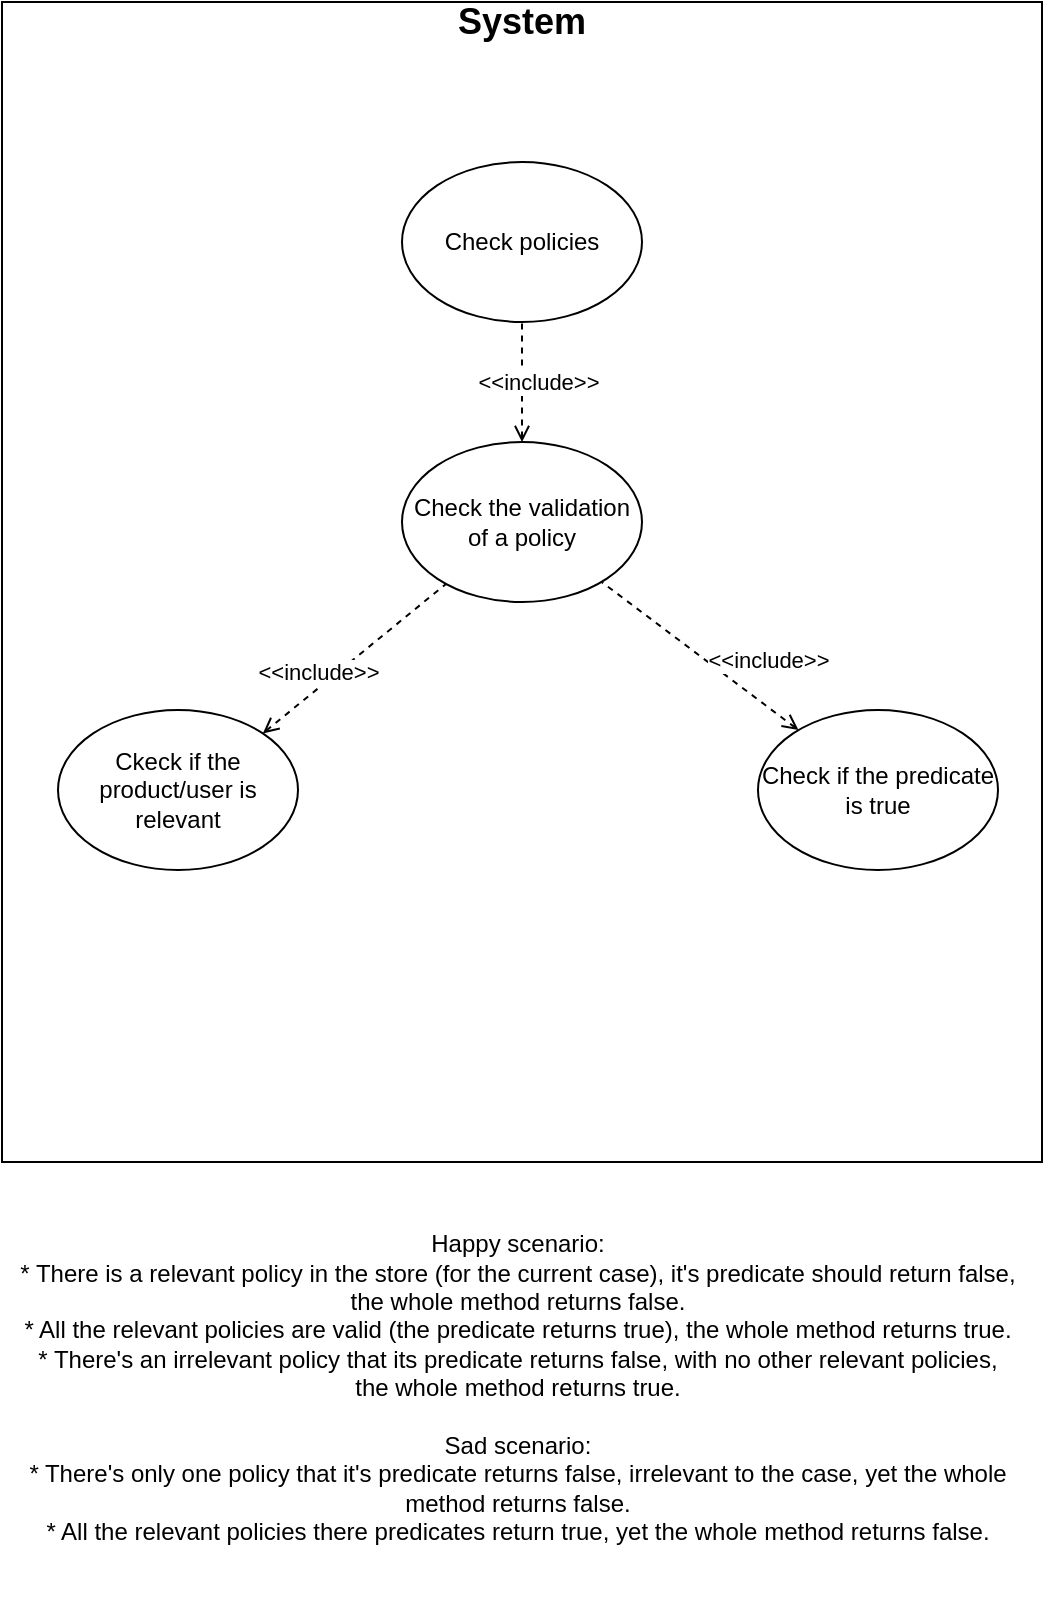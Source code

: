<mxfile version="14.8.0" type="device"><diagram id="P-fDH48yTc0j41xZiIyb" name="Page-1"><mxGraphModel dx="1278" dy="579" grid="1" gridSize="10" guides="1" tooltips="1" connect="1" arrows="1" fold="1" page="1" pageScale="1" pageWidth="583" pageHeight="827" math="0" shadow="0"><root><mxCell id="0"/><mxCell id="1" parent="0"/><mxCell id="bSKLeNauT0QKm4KyJnb_-2" value="" style="rounded=0;whiteSpace=wrap;html=1;" parent="1" vertex="1"><mxGeometry x="32" y="20" width="520" height="580" as="geometry"/></mxCell><mxCell id="bSKLeNauT0QKm4KyJnb_-3" value="&lt;font style=&quot;font-size: 18px&quot;&gt;&lt;b&gt;System&lt;/b&gt;&lt;/font&gt;" style="text;html=1;strokeColor=none;fillColor=none;align=center;verticalAlign=middle;whiteSpace=wrap;rounded=0;" parent="1" vertex="1"><mxGeometry x="272" y="20" width="40" height="20" as="geometry"/></mxCell><mxCell id="bSKLeNauT0QKm4KyJnb_-5" value="Check policies" style="ellipse;whiteSpace=wrap;html=1;" parent="1" vertex="1"><mxGeometry x="232" y="100" width="120" height="80" as="geometry"/></mxCell><mxCell id="bSKLeNauT0QKm4KyJnb_-6" value="Check the validation of a policy" style="ellipse;whiteSpace=wrap;html=1;" parent="1" vertex="1"><mxGeometry x="232" y="240" width="120" height="80" as="geometry"/></mxCell><mxCell id="bSKLeNauT0QKm4KyJnb_-7" value="Ckeck if the product/user is relevant" style="ellipse;whiteSpace=wrap;html=1;" parent="1" vertex="1"><mxGeometry x="60" y="374" width="120" height="80" as="geometry"/></mxCell><mxCell id="bSKLeNauT0QKm4KyJnb_-8" value="Check if the predicate is true" style="ellipse;whiteSpace=wrap;html=1;" parent="1" vertex="1"><mxGeometry x="410" y="374" width="120" height="80" as="geometry"/></mxCell><mxCell id="bSKLeNauT0QKm4KyJnb_-9" value="" style="endArrow=none;html=1;dashed=1;startArrow=open;startFill=0;exitX=0.5;exitY=0;exitDx=0;exitDy=0;" parent="1" source="bSKLeNauT0QKm4KyJnb_-6" target="bSKLeNauT0QKm4KyJnb_-5" edge="1"><mxGeometry width="50" height="50" relative="1" as="geometry"><mxPoint x="320.644" y="361.449" as="sourcePoint"/><mxPoint x="412" y="400" as="targetPoint"/></mxGeometry></mxCell><mxCell id="bSKLeNauT0QKm4KyJnb_-10" value="&amp;lt;&amp;lt;include&amp;gt;&amp;gt;" style="edgeLabel;html=1;align=center;verticalAlign=middle;resizable=0;points=[];" parent="bSKLeNauT0QKm4KyJnb_-9" vertex="1" connectable="0"><mxGeometry x="-0.54" y="-3" relative="1" as="geometry"><mxPoint x="5" y="-16" as="offset"/></mxGeometry></mxCell><mxCell id="bSKLeNauT0QKm4KyJnb_-11" value="" style="endArrow=none;html=1;dashed=1;startArrow=open;startFill=0;exitX=1;exitY=0;exitDx=0;exitDy=0;" parent="1" source="bSKLeNauT0QKm4KyJnb_-7" target="bSKLeNauT0QKm4KyJnb_-6" edge="1"><mxGeometry width="50" height="50" relative="1" as="geometry"><mxPoint x="302" y="250" as="sourcePoint"/><mxPoint x="302" y="190" as="targetPoint"/></mxGeometry></mxCell><mxCell id="bSKLeNauT0QKm4KyJnb_-12" value="&amp;lt;&amp;lt;include&amp;gt;&amp;gt;" style="edgeLabel;html=1;align=center;verticalAlign=middle;resizable=0;points=[];" parent="bSKLeNauT0QKm4KyJnb_-11" vertex="1" connectable="0"><mxGeometry x="-0.54" y="-3" relative="1" as="geometry"><mxPoint x="5" y="-16" as="offset"/></mxGeometry></mxCell><mxCell id="bSKLeNauT0QKm4KyJnb_-13" value="" style="endArrow=none;html=1;dashed=1;startArrow=open;startFill=0;" parent="1" source="bSKLeNauT0QKm4KyJnb_-8" target="bSKLeNauT0QKm4KyJnb_-6" edge="1"><mxGeometry width="50" height="50" relative="1" as="geometry"><mxPoint x="312" y="260" as="sourcePoint"/><mxPoint x="312" y="200" as="targetPoint"/></mxGeometry></mxCell><mxCell id="bSKLeNauT0QKm4KyJnb_-14" value="&amp;lt;&amp;lt;include&amp;gt;&amp;gt;" style="edgeLabel;html=1;align=center;verticalAlign=middle;resizable=0;points=[];" parent="bSKLeNauT0QKm4KyJnb_-13" vertex="1" connectable="0"><mxGeometry x="-0.54" y="-3" relative="1" as="geometry"><mxPoint x="5" y="-16" as="offset"/></mxGeometry></mxCell><mxCell id="vz3A5e1w6udxf77s0jWz-1" value="Happy scenario:&lt;br&gt;* There is a relevant policy in the store (for the current case), it's predicate should return false, the whole method returns false.&lt;br&gt;* All the relevant policies are valid (the predicate returns true), the whole method returns true.&lt;br&gt;* There's an irrelevant policy that its predicate returns false, with no other relevant policies, the whole method returns true.&lt;br&gt;&lt;br&gt;Sad scenario:&lt;br&gt;* There's only one policy that it's predicate returns false, irrelevant to the case, yet the whole method returns false.&lt;br&gt;* All the relevant policies there predicates return true, yet the whole method returns false.&lt;br&gt;&lt;br&gt;" style="text;html=1;strokeColor=none;fillColor=none;align=center;verticalAlign=middle;whiteSpace=wrap;rounded=0;" vertex="1" parent="1"><mxGeometry x="40" y="620" width="500" height="200" as="geometry"/></mxCell></root></mxGraphModel></diagram></mxfile>